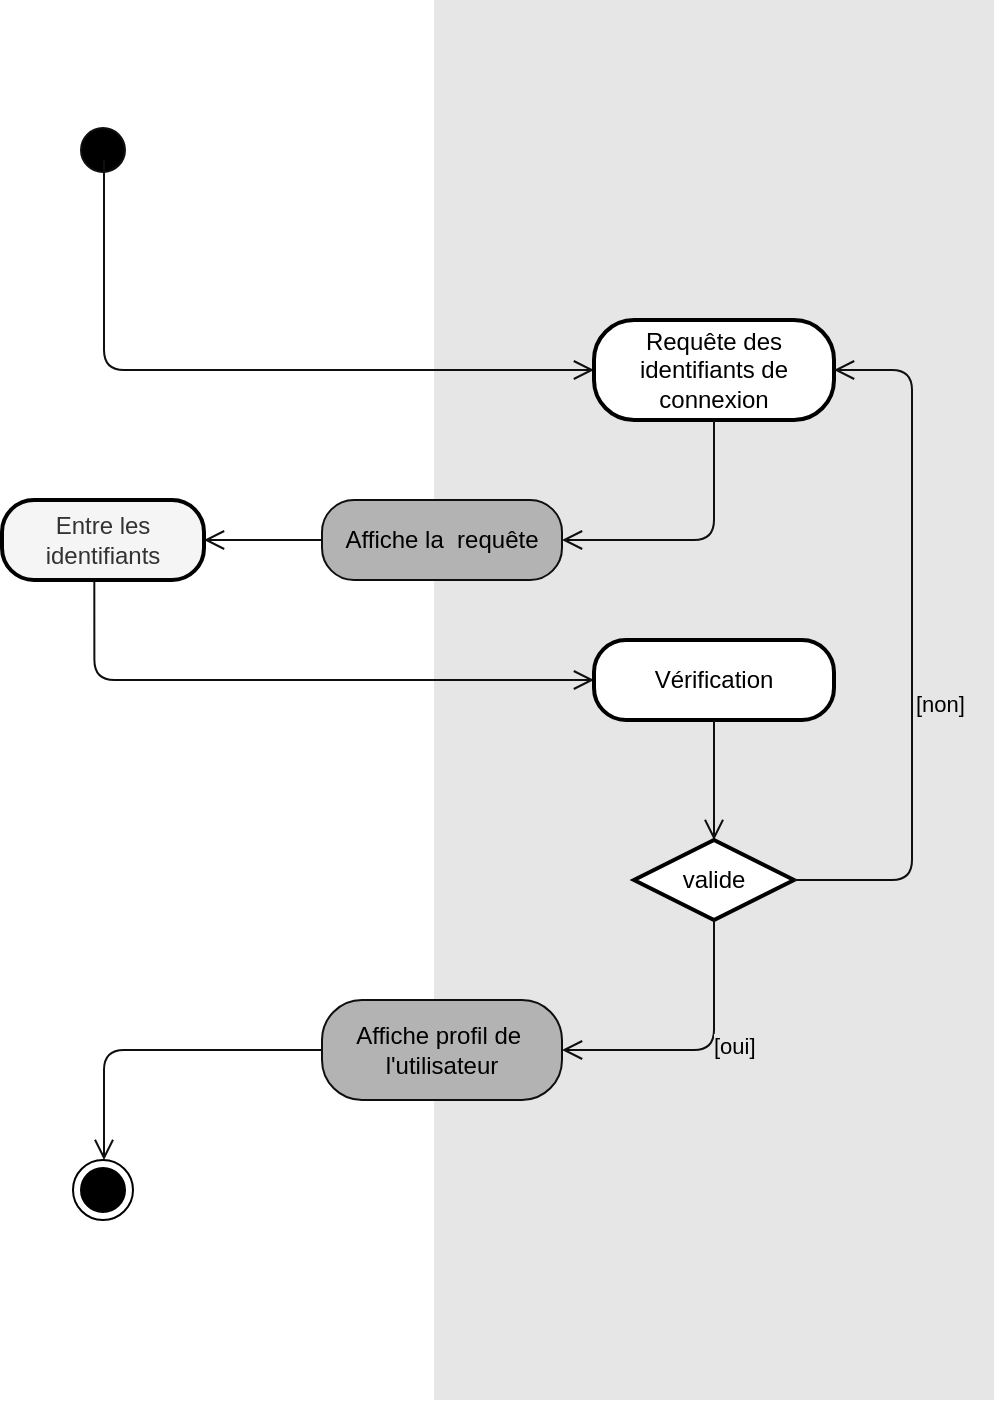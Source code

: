 <mxfile version="14.5.10" type="device"><diagram id="W4KBLj958Vl8rtxAzPIg" name="Page-1"><mxGraphModel dx="1067" dy="673" grid="1" gridSize="10" guides="1" tooltips="1" connect="1" arrows="1" fold="1" page="1" pageScale="1" pageWidth="1169" pageHeight="1654" math="0" shadow="0"><root><mxCell id="0"/><mxCell id="1" parent="0"/><mxCell id="jzyi_Kf0JaSFvfjXUnE1-17" value="" style="rounded=0;whiteSpace=wrap;html=1;strokeColor=none;fillColor=#E6E6E6;" vertex="1" parent="1"><mxGeometry x="666" y="180" width="280" height="700" as="geometry"/></mxCell><mxCell id="jzyi_Kf0JaSFvfjXUnE1-1" value="" style="ellipse;html=1;shape=startState;fillColor=#000000;shadow=0;sketch=0;strokeColor=#0F0F0F;" vertex="1" parent="1"><mxGeometry x="485.5" y="240" width="30" height="30" as="geometry"/></mxCell><mxCell id="jzyi_Kf0JaSFvfjXUnE1-2" value="" style="edgeStyle=orthogonalEdgeStyle;html=1;verticalAlign=bottom;endArrow=open;endSize=8;strokeColor=#0F0F0F;entryX=0;entryY=0.5;entryDx=0;entryDy=0;" edge="1" parent="1" target="jzyi_Kf0JaSFvfjXUnE1-3"><mxGeometry relative="1" as="geometry"><mxPoint x="341" y="350" as="targetPoint"/><Array as="points"><mxPoint x="501" y="365"/></Array><mxPoint x="501" y="260" as="sourcePoint"/></mxGeometry></mxCell><mxCell id="jzyi_Kf0JaSFvfjXUnE1-3" value="Requête des identifiants de connexion" style="rounded=1;whiteSpace=wrap;html=1;arcSize=40;shadow=0;sketch=0;fillColor=#FFFFFF;strokeWidth=2;" vertex="1" parent="1"><mxGeometry x="746" y="340" width="120" height="50" as="geometry"/></mxCell><mxCell id="jzyi_Kf0JaSFvfjXUnE1-4" value="" style="edgeStyle=orthogonalEdgeStyle;html=1;verticalAlign=bottom;endArrow=open;endSize=8;exitX=0.5;exitY=1;exitDx=0;exitDy=0;strokeColor=#0F0F0F;entryX=1;entryY=0.5;entryDx=0;entryDy=0;" edge="1" parent="1" source="jzyi_Kf0JaSFvfjXUnE1-3" target="jzyi_Kf0JaSFvfjXUnE1-5"><mxGeometry relative="1" as="geometry"><mxPoint x="556" y="450" as="targetPoint"/><mxPoint x="626" y="450" as="sourcePoint"/><Array as="points"><mxPoint x="806" y="450"/></Array></mxGeometry></mxCell><mxCell id="jzyi_Kf0JaSFvfjXUnE1-5" value="Affiche la &amp;nbsp;requête" style="rounded=1;whiteSpace=wrap;html=1;arcSize=40;shadow=0;sketch=0;strokeColor=#0F0F0F;fillColor=#B3B3B3;" vertex="1" parent="1"><mxGeometry x="610" y="430" width="120" height="40" as="geometry"/></mxCell><mxCell id="jzyi_Kf0JaSFvfjXUnE1-6" value="Entre les identifiants" style="rounded=1;whiteSpace=wrap;html=1;arcSize=40;fillColor=#f5f5f5;shadow=0;sketch=0;fontColor=#333333;strokeWidth=2;" vertex="1" parent="1"><mxGeometry x="450" y="430" width="101" height="40" as="geometry"/></mxCell><mxCell id="jzyi_Kf0JaSFvfjXUnE1-7" value="" style="edgeStyle=orthogonalEdgeStyle;html=1;verticalAlign=bottom;endArrow=open;endSize=8;exitX=0;exitY=0.5;exitDx=0;exitDy=0;strokeColor=#0F0F0F;entryX=1;entryY=0.5;entryDx=0;entryDy=0;" edge="1" parent="1" source="jzyi_Kf0JaSFvfjXUnE1-5" target="jzyi_Kf0JaSFvfjXUnE1-6"><mxGeometry relative="1" as="geometry"><mxPoint x="400" y="450" as="targetPoint"/><mxPoint x="351" y="280" as="sourcePoint"/></mxGeometry></mxCell><mxCell id="jzyi_Kf0JaSFvfjXUnE1-8" value="" style="edgeStyle=orthogonalEdgeStyle;html=1;verticalAlign=bottom;endArrow=open;endSize=8;exitX=0.457;exitY=1.013;exitDx=0;exitDy=0;entryX=0;entryY=0.5;entryDx=0;entryDy=0;strokeColor=#0F0F0F;exitPerimeter=0;" edge="1" parent="1" source="jzyi_Kf0JaSFvfjXUnE1-6" target="jzyi_Kf0JaSFvfjXUnE1-9"><mxGeometry relative="1" as="geometry"><mxPoint x="616" y="520" as="targetPoint"/><mxPoint x="356" y="520" as="sourcePoint"/><Array as="points"><mxPoint x="496" y="520"/></Array></mxGeometry></mxCell><mxCell id="jzyi_Kf0JaSFvfjXUnE1-9" value="Vérification" style="rounded=1;whiteSpace=wrap;html=1;arcSize=40;shadow=0;sketch=0;fillColor=#FFFFFF;strokeWidth=2;" vertex="1" parent="1"><mxGeometry x="746" y="500" width="120" height="40" as="geometry"/></mxCell><mxCell id="jzyi_Kf0JaSFvfjXUnE1-10" value="" style="edgeStyle=orthogonalEdgeStyle;html=1;verticalAlign=bottom;endArrow=open;endSize=8;exitX=0.5;exitY=1;exitDx=0;exitDy=0;strokeColor=#0F0F0F;entryX=0.5;entryY=0;entryDx=0;entryDy=0;" edge="1" parent="1" source="jzyi_Kf0JaSFvfjXUnE1-9" target="jzyi_Kf0JaSFvfjXUnE1-11"><mxGeometry relative="1" as="geometry"><mxPoint x="721" y="600" as="targetPoint"/><mxPoint x="721" y="540" as="sourcePoint"/><Array as="points"><mxPoint x="806" y="570"/><mxPoint x="806" y="570"/></Array></mxGeometry></mxCell><mxCell id="jzyi_Kf0JaSFvfjXUnE1-11" value="valide" style="rhombus;whiteSpace=wrap;html=1;shadow=0;sketch=0;fillColor=#FFFFFF;strokeWidth=2;" vertex="1" parent="1"><mxGeometry x="766" y="600" width="80" height="40" as="geometry"/></mxCell><mxCell id="jzyi_Kf0JaSFvfjXUnE1-12" value="[non]" style="edgeStyle=orthogonalEdgeStyle;html=1;align=left;verticalAlign=bottom;endArrow=open;endSize=8;strokeColor=#0F0F0F;labelBackgroundColor=#E6E6E6;" edge="1" parent="1" source="jzyi_Kf0JaSFvfjXUnE1-11" target="jzyi_Kf0JaSFvfjXUnE1-3"><mxGeometry x="-0.219" relative="1" as="geometry"><mxPoint x="870" y="365" as="targetPoint"/><mxPoint as="offset"/><mxPoint x="851" y="620" as="sourcePoint"/><Array as="points"><mxPoint x="905" y="620"/><mxPoint x="905" y="365"/></Array></mxGeometry></mxCell><mxCell id="jzyi_Kf0JaSFvfjXUnE1-13" value="[oui]" style="edgeStyle=orthogonalEdgeStyle;html=1;align=left;verticalAlign=top;endArrow=open;endSize=8;strokeColor=#0F0F0F;entryX=1;entryY=0.5;entryDx=0;entryDy=0;labelBackgroundColor=#E6E6E6;" edge="1" parent="1" source="jzyi_Kf0JaSFvfjXUnE1-11" target="jzyi_Kf0JaSFvfjXUnE1-14"><mxGeometry x="-0.047" y="-15" relative="1" as="geometry"><mxPoint x="721" y="720" as="targetPoint"/><Array as="points"><mxPoint x="806" y="705"/></Array><mxPoint as="offset"/></mxGeometry></mxCell><mxCell id="jzyi_Kf0JaSFvfjXUnE1-14" value="Affiche profil de&amp;nbsp;&lt;br&gt;l'utilisateur" style="rounded=1;whiteSpace=wrap;html=1;arcSize=40;shadow=0;sketch=0;strokeColor=#0F0F0F;fillColor=#B3B3B3;" vertex="1" parent="1"><mxGeometry x="610" y="680" width="120" height="50" as="geometry"/></mxCell><mxCell id="jzyi_Kf0JaSFvfjXUnE1-15" value="" style="ellipse;html=1;shape=endState;fillColor=#000000;shadow=0;sketch=0;" vertex="1" parent="1"><mxGeometry x="485.5" y="760" width="30" height="30" as="geometry"/></mxCell><mxCell id="jzyi_Kf0JaSFvfjXUnE1-16" value="" style="edgeStyle=orthogonalEdgeStyle;html=1;verticalAlign=bottom;endArrow=open;endSize=8;exitX=0;exitY=0.5;exitDx=0;exitDy=0;strokeColor=#0F0F0F;entryX=0.5;entryY=0;entryDx=0;entryDy=0;" edge="1" parent="1" source="jzyi_Kf0JaSFvfjXUnE1-14" target="jzyi_Kf0JaSFvfjXUnE1-15"><mxGeometry relative="1" as="geometry"><mxPoint x="411" y="715" as="targetPoint"/><mxPoint x="341" y="725" as="sourcePoint"/><Array as="points"><mxPoint x="501" y="705"/><mxPoint x="501" y="760"/></Array></mxGeometry></mxCell></root></mxGraphModel></diagram></mxfile>